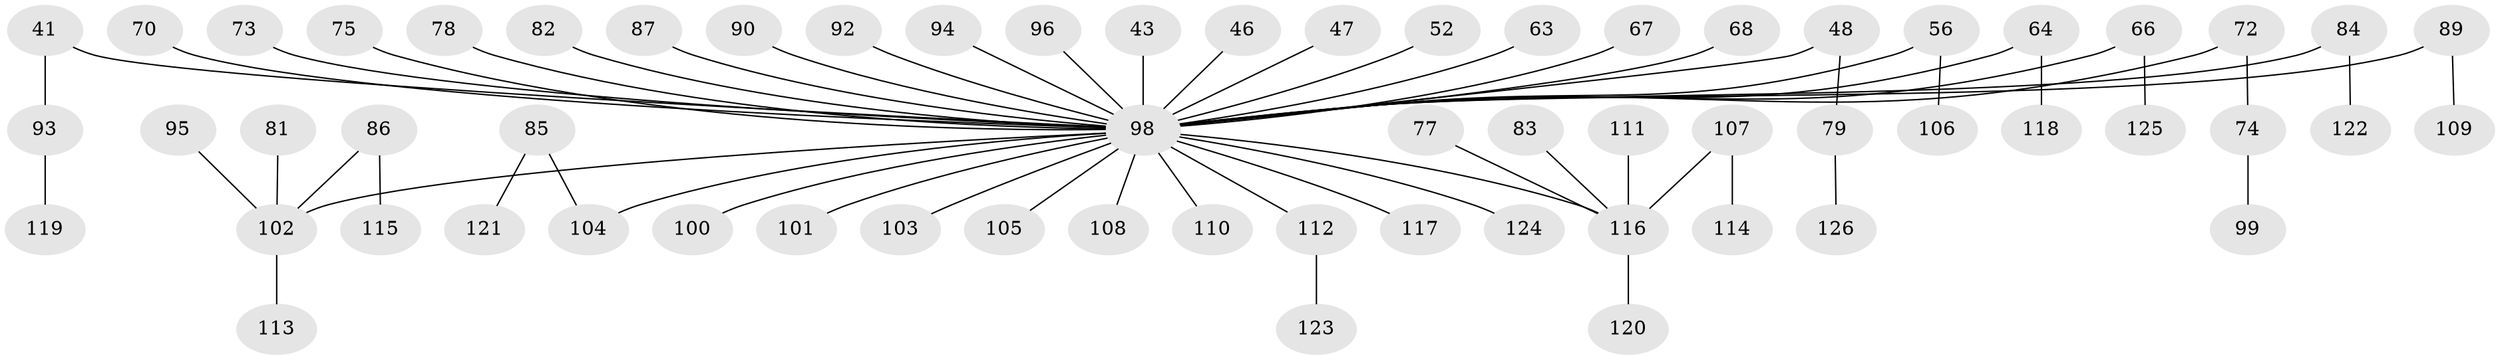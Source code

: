 // original degree distribution, {2: 0.2698412698412698, 5: 0.03968253968253968, 8: 0.007936507936507936, 3: 0.11904761904761904, 4: 0.07142857142857142, 7: 0.007936507936507936, 1: 0.48412698412698413}
// Generated by graph-tools (version 1.1) at 2025/52/03/09/25 04:52:29]
// undirected, 63 vertices, 62 edges
graph export_dot {
graph [start="1"]
  node [color=gray90,style=filled];
  41;
  43;
  46;
  47;
  48 [super="+30"];
  52;
  56;
  63;
  64;
  66 [super="+38"];
  67;
  68;
  70;
  72 [super="+29"];
  73;
  74;
  75;
  77;
  78;
  79;
  81;
  82;
  83;
  84 [super="+44+62"];
  85;
  86;
  87;
  89;
  90;
  92;
  93;
  94;
  95;
  96;
  98 [super="+49+58+45+51+54+69+91"];
  99;
  100;
  101;
  102 [super="+80+65+97"];
  103;
  104 [super="+39"];
  105;
  106;
  107;
  108;
  109;
  110;
  111;
  112;
  113;
  114;
  115;
  116 [super="+18+57+22+31+71"];
  117;
  118;
  119;
  120;
  121;
  122;
  123;
  124;
  125;
  126;
  41 -- 93;
  41 -- 98;
  43 -- 98;
  46 -- 98;
  47 -- 98;
  48 -- 79;
  48 -- 98;
  52 -- 98;
  56 -- 106;
  56 -- 98;
  63 -- 98;
  64 -- 118;
  64 -- 98;
  66 -- 125;
  66 -- 98;
  67 -- 98;
  68 -- 98;
  70 -- 98;
  72 -- 74;
  72 -- 98;
  73 -- 98;
  74 -- 99;
  75 -- 98;
  77 -- 116;
  78 -- 98;
  79 -- 126;
  81 -- 102;
  82 -- 98;
  83 -- 116;
  84 -- 122;
  84 -- 98;
  85 -- 121;
  85 -- 104;
  86 -- 115;
  86 -- 102;
  87 -- 98;
  89 -- 109;
  89 -- 98;
  90 -- 98;
  92 -- 98;
  93 -- 119;
  94 -- 98;
  95 -- 102;
  96 -- 98;
  98 -- 100;
  98 -- 101;
  98 -- 103;
  98 -- 108;
  98 -- 112;
  98 -- 117;
  98 -- 102;
  98 -- 104;
  98 -- 105;
  98 -- 110;
  98 -- 116;
  98 -- 124;
  102 -- 113;
  107 -- 114;
  107 -- 116;
  111 -- 116;
  112 -- 123;
  116 -- 120;
}
